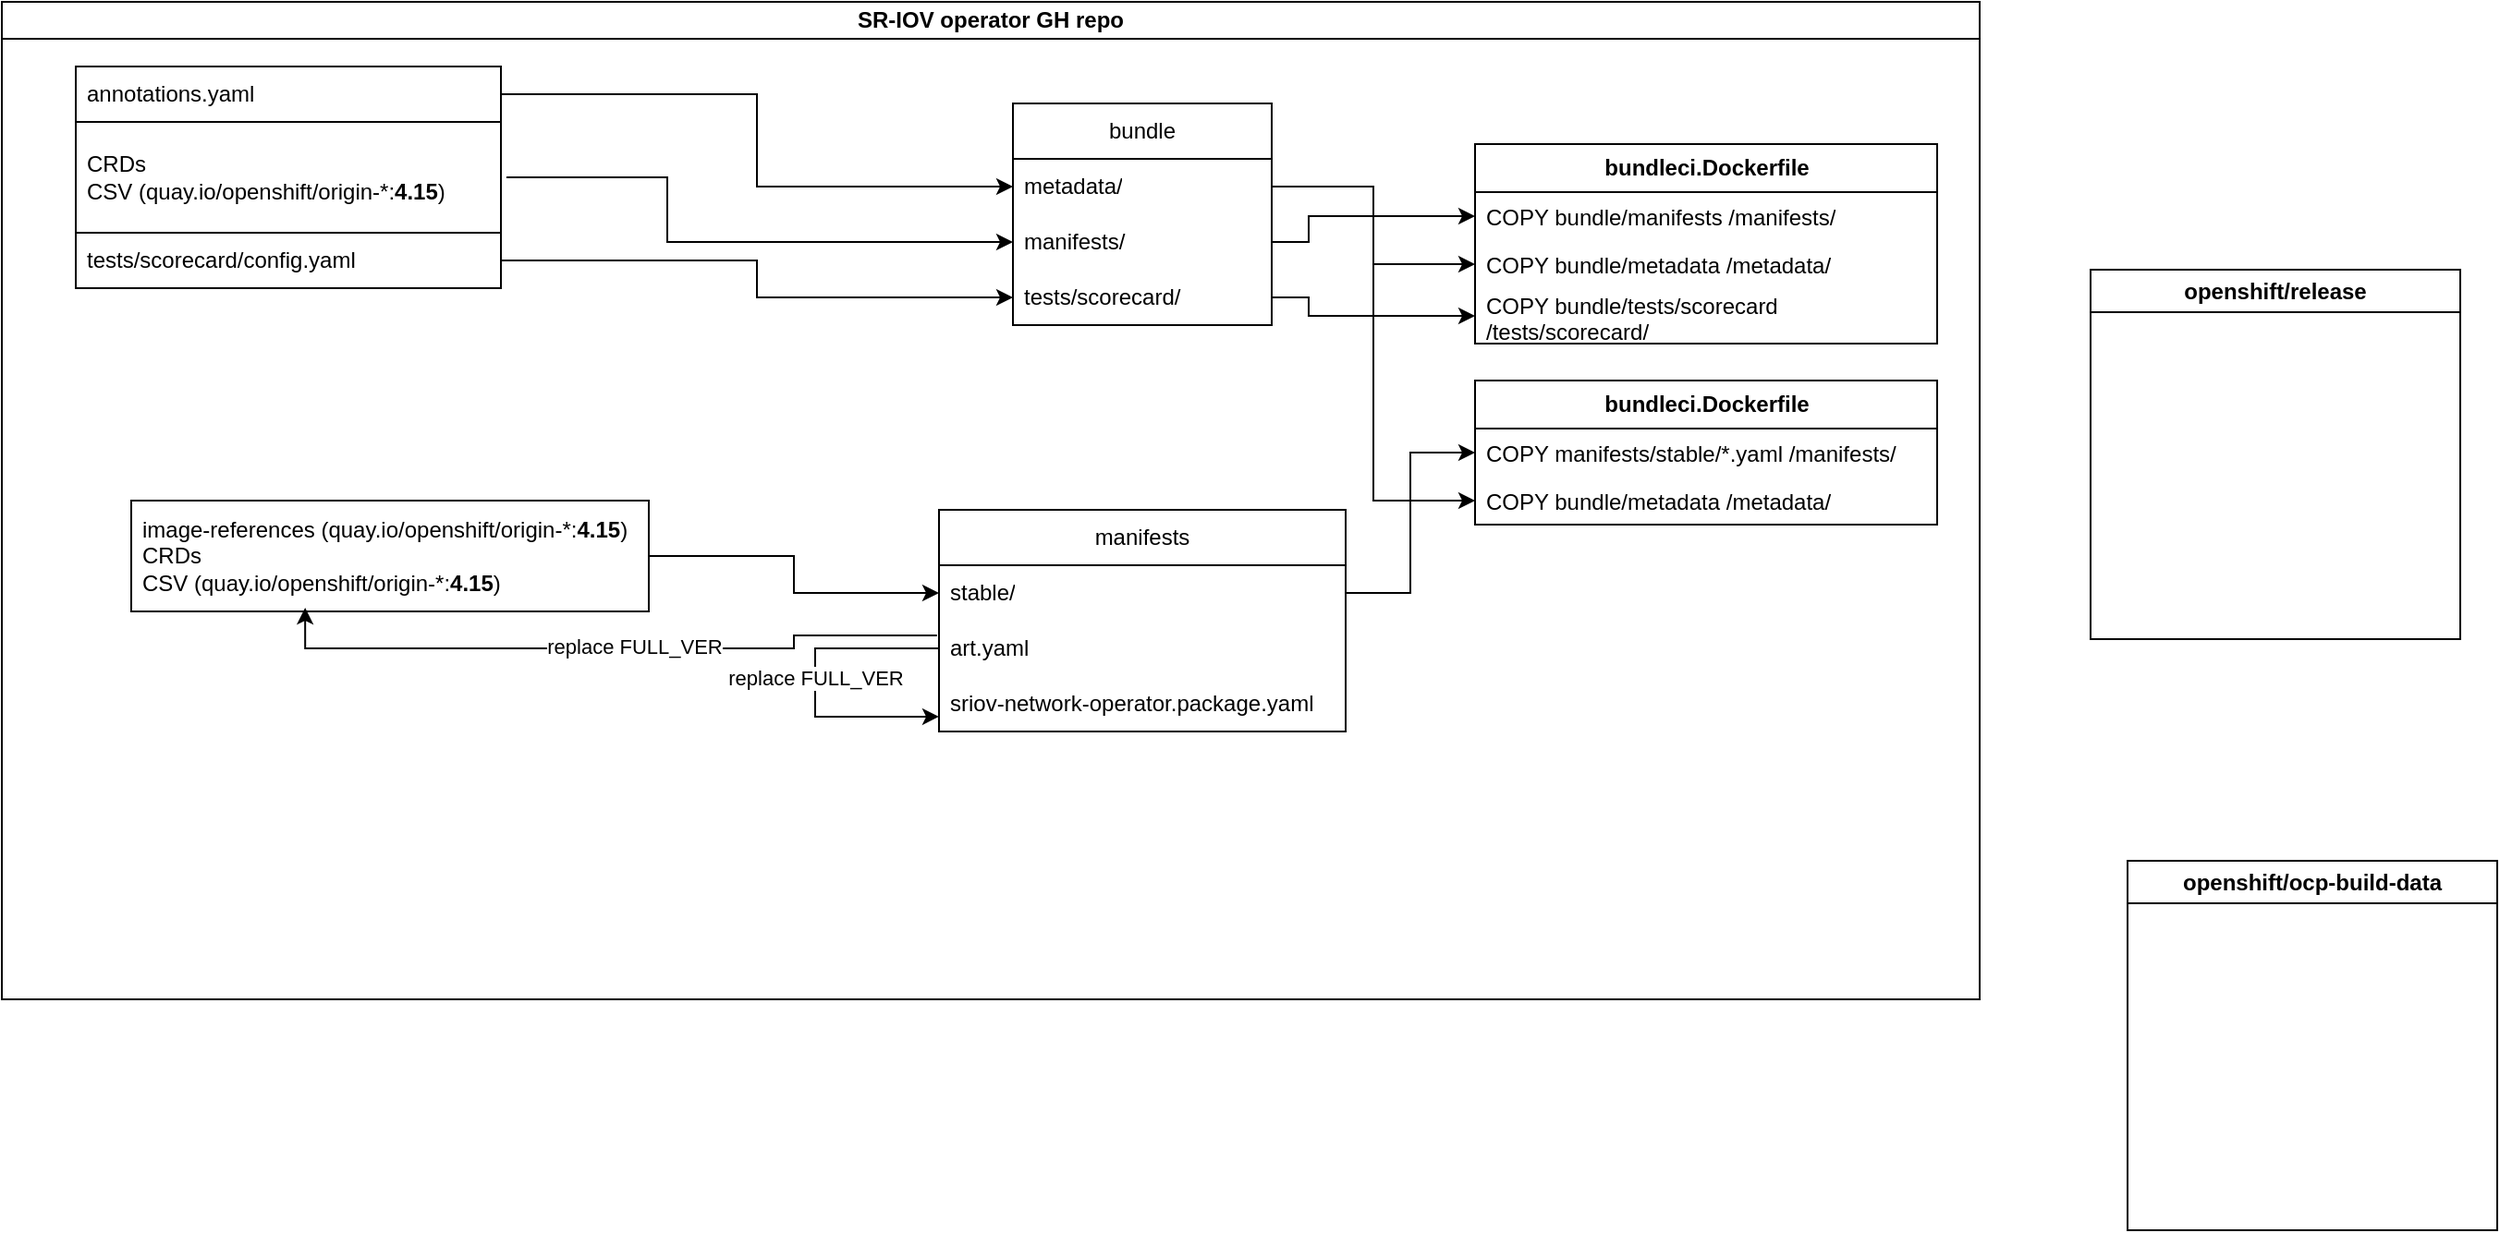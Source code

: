 <mxfile version="22.0.8" type="github">
  <diagram name="Page-1" id="sTu0KwII7Odr_S1mqN8S">
    <mxGraphModel dx="1114" dy="640" grid="1" gridSize="10" guides="1" tooltips="1" connect="1" arrows="1" fold="1" page="1" pageScale="1" pageWidth="827" pageHeight="1169" math="0" shadow="0">
      <root>
        <mxCell id="0" />
        <mxCell id="1" parent="0" />
        <mxCell id="m8FT9cvH0laz2Xrom1V6-1" value="SR-IOV operator GH repo" style="swimlane;whiteSpace=wrap;html=1;startSize=20;" vertex="1" parent="1">
          <mxGeometry x="20" y="45" width="1070" height="540" as="geometry">
            <mxRectangle x="20" y="45" width="180" height="30" as="alternateBounds" />
          </mxGeometry>
        </mxCell>
        <mxCell id="m8FT9cvH0laz2Xrom1V6-10" style="edgeStyle=orthogonalEdgeStyle;rounded=0;orthogonalLoop=1;jettySize=auto;html=1;exitX=1;exitY=0.5;exitDx=0;exitDy=0;entryX=0;entryY=0.5;entryDx=0;entryDy=0;" edge="1" parent="m8FT9cvH0laz2Xrom1V6-1" source="m8FT9cvH0laz2Xrom1V6-79" target="m8FT9cvH0laz2Xrom1V6-30">
          <mxGeometry relative="1" as="geometry">
            <mxPoint x="667" y="327.5" as="sourcePoint" />
            <mxPoint x="757" y="87.5" as="targetPoint" />
          </mxGeometry>
        </mxCell>
        <mxCell id="m8FT9cvH0laz2Xrom1V6-9" style="edgeStyle=orthogonalEdgeStyle;rounded=0;orthogonalLoop=1;jettySize=auto;html=1;exitX=1;exitY=0.5;exitDx=0;exitDy=0;entryX=0;entryY=0.5;entryDx=0;entryDy=0;" edge="1" parent="m8FT9cvH0laz2Xrom1V6-1" source="m8FT9cvH0laz2Xrom1V6-40" target="m8FT9cvH0laz2Xrom1V6-31">
          <mxGeometry relative="1" as="geometry">
            <mxPoint x="697" y="90" as="sourcePoint" />
            <mxPoint x="757" y="152.5" as="targetPoint" />
          </mxGeometry>
        </mxCell>
        <mxCell id="m8FT9cvH0laz2Xrom1V6-29" value="&lt;b style=&quot;border-color: var(--border-color);&quot;&gt;bundleci.Dockerfile&lt;/b&gt;" style="swimlane;fontStyle=0;childLayout=stackLayout;horizontal=1;startSize=26;fillColor=none;horizontalStack=0;resizeParent=1;resizeParentMax=0;resizeLast=0;collapsible=1;marginBottom=0;html=1;" vertex="1" parent="m8FT9cvH0laz2Xrom1V6-1">
          <mxGeometry x="797" y="205" width="250" height="78" as="geometry" />
        </mxCell>
        <mxCell id="m8FT9cvH0laz2Xrom1V6-30" value="COPY manifests/stable/*.yaml /manifests/" style="text;strokeColor=none;fillColor=none;align=left;verticalAlign=top;spacingLeft=4;spacingRight=4;overflow=hidden;rotatable=0;points=[[0,0.5],[1,0.5]];portConstraint=eastwest;whiteSpace=wrap;html=1;" vertex="1" parent="m8FT9cvH0laz2Xrom1V6-29">
          <mxGeometry y="26" width="250" height="26" as="geometry" />
        </mxCell>
        <mxCell id="m8FT9cvH0laz2Xrom1V6-31" value="COPY bundle/metadata /metadata/" style="text;strokeColor=none;fillColor=none;align=left;verticalAlign=top;spacingLeft=4;spacingRight=4;overflow=hidden;rotatable=0;points=[[0,0.5],[1,0.5]];portConstraint=eastwest;whiteSpace=wrap;html=1;" vertex="1" parent="m8FT9cvH0laz2Xrom1V6-29">
          <mxGeometry y="52" width="250" height="26" as="geometry" />
        </mxCell>
        <mxCell id="m8FT9cvH0laz2Xrom1V6-39" value="bundle" style="swimlane;fontStyle=0;childLayout=stackLayout;horizontal=1;startSize=30;horizontalStack=0;resizeParent=1;resizeParentMax=0;resizeLast=0;collapsible=1;marginBottom=0;whiteSpace=wrap;html=1;" vertex="1" parent="m8FT9cvH0laz2Xrom1V6-1">
          <mxGeometry x="547" y="55" width="140" height="120" as="geometry" />
        </mxCell>
        <mxCell id="m8FT9cvH0laz2Xrom1V6-40" value="metadata/" style="text;strokeColor=none;fillColor=none;align=left;verticalAlign=middle;spacingLeft=4;spacingRight=4;overflow=hidden;points=[[0,0.5],[1,0.5]];portConstraint=eastwest;rotatable=0;whiteSpace=wrap;html=1;" vertex="1" parent="m8FT9cvH0laz2Xrom1V6-39">
          <mxGeometry y="30" width="140" height="30" as="geometry" />
        </mxCell>
        <mxCell id="m8FT9cvH0laz2Xrom1V6-41" value="manifests/" style="text;strokeColor=none;fillColor=none;align=left;verticalAlign=middle;spacingLeft=4;spacingRight=4;overflow=hidden;points=[[0,0.5],[1,0.5]];portConstraint=eastwest;rotatable=0;whiteSpace=wrap;html=1;" vertex="1" parent="m8FT9cvH0laz2Xrom1V6-39">
          <mxGeometry y="60" width="140" height="30" as="geometry" />
        </mxCell>
        <mxCell id="m8FT9cvH0laz2Xrom1V6-42" value="tests/scorecard/" style="text;strokeColor=none;fillColor=none;align=left;verticalAlign=middle;spacingLeft=4;spacingRight=4;overflow=hidden;points=[[0,0.5],[1,0.5]];portConstraint=eastwest;rotatable=0;whiteSpace=wrap;html=1;" vertex="1" parent="m8FT9cvH0laz2Xrom1V6-39">
          <mxGeometry y="90" width="140" height="30" as="geometry" />
        </mxCell>
        <mxCell id="m8FT9cvH0laz2Xrom1V6-34" value="&lt;b style=&quot;border-color: var(--border-color);&quot;&gt;bundleci.Dockerfile&lt;/b&gt;" style="swimlane;fontStyle=0;childLayout=stackLayout;horizontal=1;startSize=26;fillColor=none;horizontalStack=0;resizeParent=1;resizeParentMax=0;resizeLast=0;collapsible=1;marginBottom=0;html=1;" vertex="1" parent="m8FT9cvH0laz2Xrom1V6-1">
          <mxGeometry x="797" y="77" width="250" height="108" as="geometry" />
        </mxCell>
        <mxCell id="m8FT9cvH0laz2Xrom1V6-35" value="&lt;div&gt;COPY bundle/manifests /manifests/&lt;/div&gt;" style="text;strokeColor=none;fillColor=none;align=left;verticalAlign=top;spacingLeft=4;spacingRight=4;overflow=hidden;rotatable=0;points=[[0,0.5],[1,0.5]];portConstraint=eastwest;whiteSpace=wrap;html=1;" vertex="1" parent="m8FT9cvH0laz2Xrom1V6-34">
          <mxGeometry y="26" width="250" height="26" as="geometry" />
        </mxCell>
        <mxCell id="m8FT9cvH0laz2Xrom1V6-36" value="&lt;div&gt;COPY bundle/metadata /metadata/&lt;/div&gt;" style="text;strokeColor=none;fillColor=none;align=left;verticalAlign=top;spacingLeft=4;spacingRight=4;overflow=hidden;rotatable=0;points=[[0,0.5],[1,0.5]];portConstraint=eastwest;whiteSpace=wrap;html=1;" vertex="1" parent="m8FT9cvH0laz2Xrom1V6-34">
          <mxGeometry y="52" width="250" height="26" as="geometry" />
        </mxCell>
        <mxCell id="m8FT9cvH0laz2Xrom1V6-37" value="COPY bundle/tests/scorecard /tests/scorecard/" style="text;strokeColor=none;fillColor=none;align=left;verticalAlign=middle;spacingLeft=4;spacingRight=4;overflow=hidden;points=[[0,0.5],[1,0.5]];portConstraint=eastwest;rotatable=0;whiteSpace=wrap;html=1;" vertex="1" parent="m8FT9cvH0laz2Xrom1V6-34">
          <mxGeometry y="78" width="250" height="30" as="geometry" />
        </mxCell>
        <mxCell id="m8FT9cvH0laz2Xrom1V6-43" style="edgeStyle=orthogonalEdgeStyle;rounded=0;orthogonalLoop=1;jettySize=auto;html=1;exitX=1;exitY=0.5;exitDx=0;exitDy=0;entryX=0;entryY=0.5;entryDx=0;entryDy=0;" edge="1" parent="m8FT9cvH0laz2Xrom1V6-1" source="m8FT9cvH0laz2Xrom1V6-40" target="m8FT9cvH0laz2Xrom1V6-36">
          <mxGeometry relative="1" as="geometry" />
        </mxCell>
        <mxCell id="m8FT9cvH0laz2Xrom1V6-44" style="edgeStyle=orthogonalEdgeStyle;rounded=0;orthogonalLoop=1;jettySize=auto;html=1;exitX=1;exitY=0.5;exitDx=0;exitDy=0;entryX=0;entryY=0.5;entryDx=0;entryDy=0;" edge="1" parent="m8FT9cvH0laz2Xrom1V6-1" source="m8FT9cvH0laz2Xrom1V6-41" target="m8FT9cvH0laz2Xrom1V6-35">
          <mxGeometry relative="1" as="geometry">
            <Array as="points">
              <mxPoint x="707" y="130" />
              <mxPoint x="707" y="116" />
            </Array>
          </mxGeometry>
        </mxCell>
        <mxCell id="m8FT9cvH0laz2Xrom1V6-45" style="edgeStyle=orthogonalEdgeStyle;rounded=0;orthogonalLoop=1;jettySize=auto;html=1;exitX=1;exitY=0.5;exitDx=0;exitDy=0;" edge="1" parent="m8FT9cvH0laz2Xrom1V6-1" source="m8FT9cvH0laz2Xrom1V6-42" target="m8FT9cvH0laz2Xrom1V6-37">
          <mxGeometry relative="1" as="geometry">
            <Array as="points">
              <mxPoint x="707" y="160" />
              <mxPoint x="707" y="170" />
            </Array>
          </mxGeometry>
        </mxCell>
        <mxCell id="m8FT9cvH0laz2Xrom1V6-50" style="edgeStyle=orthogonalEdgeStyle;rounded=0;orthogonalLoop=1;jettySize=auto;html=1;entryX=0;entryY=0.5;entryDx=0;entryDy=0;" edge="1" parent="m8FT9cvH0laz2Xrom1V6-1" source="m8FT9cvH0laz2Xrom1V6-49" target="m8FT9cvH0laz2Xrom1V6-41">
          <mxGeometry relative="1" as="geometry">
            <Array as="points">
              <mxPoint x="360" y="95" />
              <mxPoint x="360" y="130" />
            </Array>
          </mxGeometry>
        </mxCell>
        <mxCell id="m8FT9cvH0laz2Xrom1V6-49" value="CRDs&lt;br&gt;CSV (quay.io/openshift/origin-*:&lt;b&gt;4.15&lt;/b&gt;)" style="rounded=0;whiteSpace=wrap;html=1;align=left;perimeterSpacing=3;spacing=6;" vertex="1" parent="m8FT9cvH0laz2Xrom1V6-1">
          <mxGeometry x="40" y="65" width="230" height="60" as="geometry" />
        </mxCell>
        <mxCell id="m8FT9cvH0laz2Xrom1V6-52" style="edgeStyle=orthogonalEdgeStyle;rounded=0;orthogonalLoop=1;jettySize=auto;html=1;exitX=1;exitY=0.5;exitDx=0;exitDy=0;entryX=0;entryY=0.5;entryDx=0;entryDy=0;" edge="1" parent="m8FT9cvH0laz2Xrom1V6-1" source="m8FT9cvH0laz2Xrom1V6-51" target="m8FT9cvH0laz2Xrom1V6-40">
          <mxGeometry relative="1" as="geometry" />
        </mxCell>
        <mxCell id="m8FT9cvH0laz2Xrom1V6-51" value="annotations.yaml" style="rounded=0;whiteSpace=wrap;html=1;align=left;spacing=6;" vertex="1" parent="m8FT9cvH0laz2Xrom1V6-1">
          <mxGeometry x="40" y="35" width="230" height="30" as="geometry" />
        </mxCell>
        <mxCell id="m8FT9cvH0laz2Xrom1V6-76" style="edgeStyle=orthogonalEdgeStyle;rounded=0;orthogonalLoop=1;jettySize=auto;html=1;entryX=0;entryY=0.5;entryDx=0;entryDy=0;" edge="1" parent="m8FT9cvH0laz2Xrom1V6-1" source="m8FT9cvH0laz2Xrom1V6-75" target="m8FT9cvH0laz2Xrom1V6-42">
          <mxGeometry relative="1" as="geometry" />
        </mxCell>
        <mxCell id="m8FT9cvH0laz2Xrom1V6-75" value="tests/scorecard/config.yaml" style="rounded=0;whiteSpace=wrap;html=1;align=left;spacing=6;" vertex="1" parent="m8FT9cvH0laz2Xrom1V6-1">
          <mxGeometry x="40" y="125" width="230" height="30" as="geometry" />
        </mxCell>
        <mxCell id="m8FT9cvH0laz2Xrom1V6-78" value="manifests" style="swimlane;fontStyle=0;childLayout=stackLayout;horizontal=1;startSize=30;horizontalStack=0;resizeParent=1;resizeParentMax=0;resizeLast=0;collapsible=1;marginBottom=0;whiteSpace=wrap;html=1;" vertex="1" parent="m8FT9cvH0laz2Xrom1V6-1">
          <mxGeometry x="507" y="275" width="220" height="120" as="geometry" />
        </mxCell>
        <mxCell id="m8FT9cvH0laz2Xrom1V6-79" value="stable/" style="text;strokeColor=none;fillColor=none;align=left;verticalAlign=middle;spacingLeft=4;spacingRight=4;overflow=hidden;points=[[0,0.5],[1,0.5]];portConstraint=eastwest;rotatable=0;whiteSpace=wrap;html=1;" vertex="1" parent="m8FT9cvH0laz2Xrom1V6-78">
          <mxGeometry y="30" width="220" height="30" as="geometry" />
        </mxCell>
        <mxCell id="m8FT9cvH0laz2Xrom1V6-80" value="art.yaml" style="text;strokeColor=none;fillColor=none;align=left;verticalAlign=middle;spacingLeft=4;spacingRight=4;overflow=hidden;points=[[0,0.5],[1,0.5]];portConstraint=eastwest;rotatable=0;whiteSpace=wrap;html=1;" vertex="1" parent="m8FT9cvH0laz2Xrom1V6-78">
          <mxGeometry y="60" width="220" height="30" as="geometry" />
        </mxCell>
        <mxCell id="m8FT9cvH0laz2Xrom1V6-81" value="sriov-network-operator.package.yaml" style="text;strokeColor=none;fillColor=none;align=left;verticalAlign=middle;spacingLeft=4;spacingRight=4;overflow=hidden;points=[[0,0.5],[1,0.5]];portConstraint=eastwest;rotatable=0;whiteSpace=wrap;html=1;" vertex="1" parent="m8FT9cvH0laz2Xrom1V6-78">
          <mxGeometry y="90" width="220" height="30" as="geometry" />
        </mxCell>
        <mxCell id="m8FT9cvH0laz2Xrom1V6-115" style="edgeStyle=orthogonalEdgeStyle;rounded=0;orthogonalLoop=1;jettySize=auto;html=1;entryX=0;entryY=0.733;entryDx=0;entryDy=0;entryPerimeter=0;" edge="1" parent="m8FT9cvH0laz2Xrom1V6-78" source="m8FT9cvH0laz2Xrom1V6-80" target="m8FT9cvH0laz2Xrom1V6-81">
          <mxGeometry relative="1" as="geometry">
            <Array as="points">
              <mxPoint x="-67" y="75" />
              <mxPoint x="-67" y="112" />
            </Array>
          </mxGeometry>
        </mxCell>
        <mxCell id="m8FT9cvH0laz2Xrom1V6-116" value="replace FULL_VER" style="edgeLabel;html=1;align=center;verticalAlign=middle;resizable=0;points=[];" vertex="1" connectable="0" parent="m8FT9cvH0laz2Xrom1V6-115">
          <mxGeometry x="-0.029" relative="1" as="geometry">
            <mxPoint as="offset" />
          </mxGeometry>
        </mxCell>
        <mxCell id="m8FT9cvH0laz2Xrom1V6-82" value="image-references (quay.io/openshift/origin-*:&lt;b&gt;4.15&lt;/b&gt;)&lt;br&gt;CRDs&lt;br style=&quot;border-color: var(--border-color);&quot;&gt;CSV (quay.io/openshift/origin-*:&lt;b style=&quot;border-color: var(--border-color);&quot;&gt;4.15&lt;/b&gt;)" style="rounded=0;whiteSpace=wrap;html=1;align=left;spacing=6;" vertex="1" parent="m8FT9cvH0laz2Xrom1V6-1">
          <mxGeometry x="70" y="270" width="280" height="60" as="geometry" />
        </mxCell>
        <mxCell id="m8FT9cvH0laz2Xrom1V6-83" style="edgeStyle=orthogonalEdgeStyle;rounded=0;orthogonalLoop=1;jettySize=auto;html=1;entryX=0;entryY=0.5;entryDx=0;entryDy=0;" edge="1" parent="m8FT9cvH0laz2Xrom1V6-1" source="m8FT9cvH0laz2Xrom1V6-82" target="m8FT9cvH0laz2Xrom1V6-79">
          <mxGeometry relative="1" as="geometry" />
        </mxCell>
        <mxCell id="m8FT9cvH0laz2Xrom1V6-113" style="edgeStyle=orthogonalEdgeStyle;rounded=0;orthogonalLoop=1;jettySize=auto;html=1;entryX=0.336;entryY=0.967;entryDx=0;entryDy=0;entryPerimeter=0;exitX=-0.005;exitY=0.267;exitDx=0;exitDy=0;exitPerimeter=0;" edge="1" parent="m8FT9cvH0laz2Xrom1V6-1" source="m8FT9cvH0laz2Xrom1V6-80" target="m8FT9cvH0laz2Xrom1V6-82">
          <mxGeometry relative="1" as="geometry" />
        </mxCell>
        <mxCell id="m8FT9cvH0laz2Xrom1V6-114" value="replace FULL_VER" style="edgeLabel;html=1;align=center;verticalAlign=middle;resizable=0;points=[];" vertex="1" connectable="0" parent="m8FT9cvH0laz2Xrom1V6-113">
          <mxGeometry x="-0.074" y="-1" relative="1" as="geometry">
            <mxPoint as="offset" />
          </mxGeometry>
        </mxCell>
        <mxCell id="m8FT9cvH0laz2Xrom1V6-2" value="openshift/release" style="swimlane;whiteSpace=wrap;html=1;" vertex="1" parent="1">
          <mxGeometry x="1150" y="190" width="200" height="200" as="geometry" />
        </mxCell>
        <mxCell id="m8FT9cvH0laz2Xrom1V6-3" value="openshift/ocp-build-data" style="swimlane;whiteSpace=wrap;html=1;" vertex="1" parent="1">
          <mxGeometry x="1170" y="510" width="200" height="200" as="geometry" />
        </mxCell>
      </root>
    </mxGraphModel>
  </diagram>
</mxfile>
